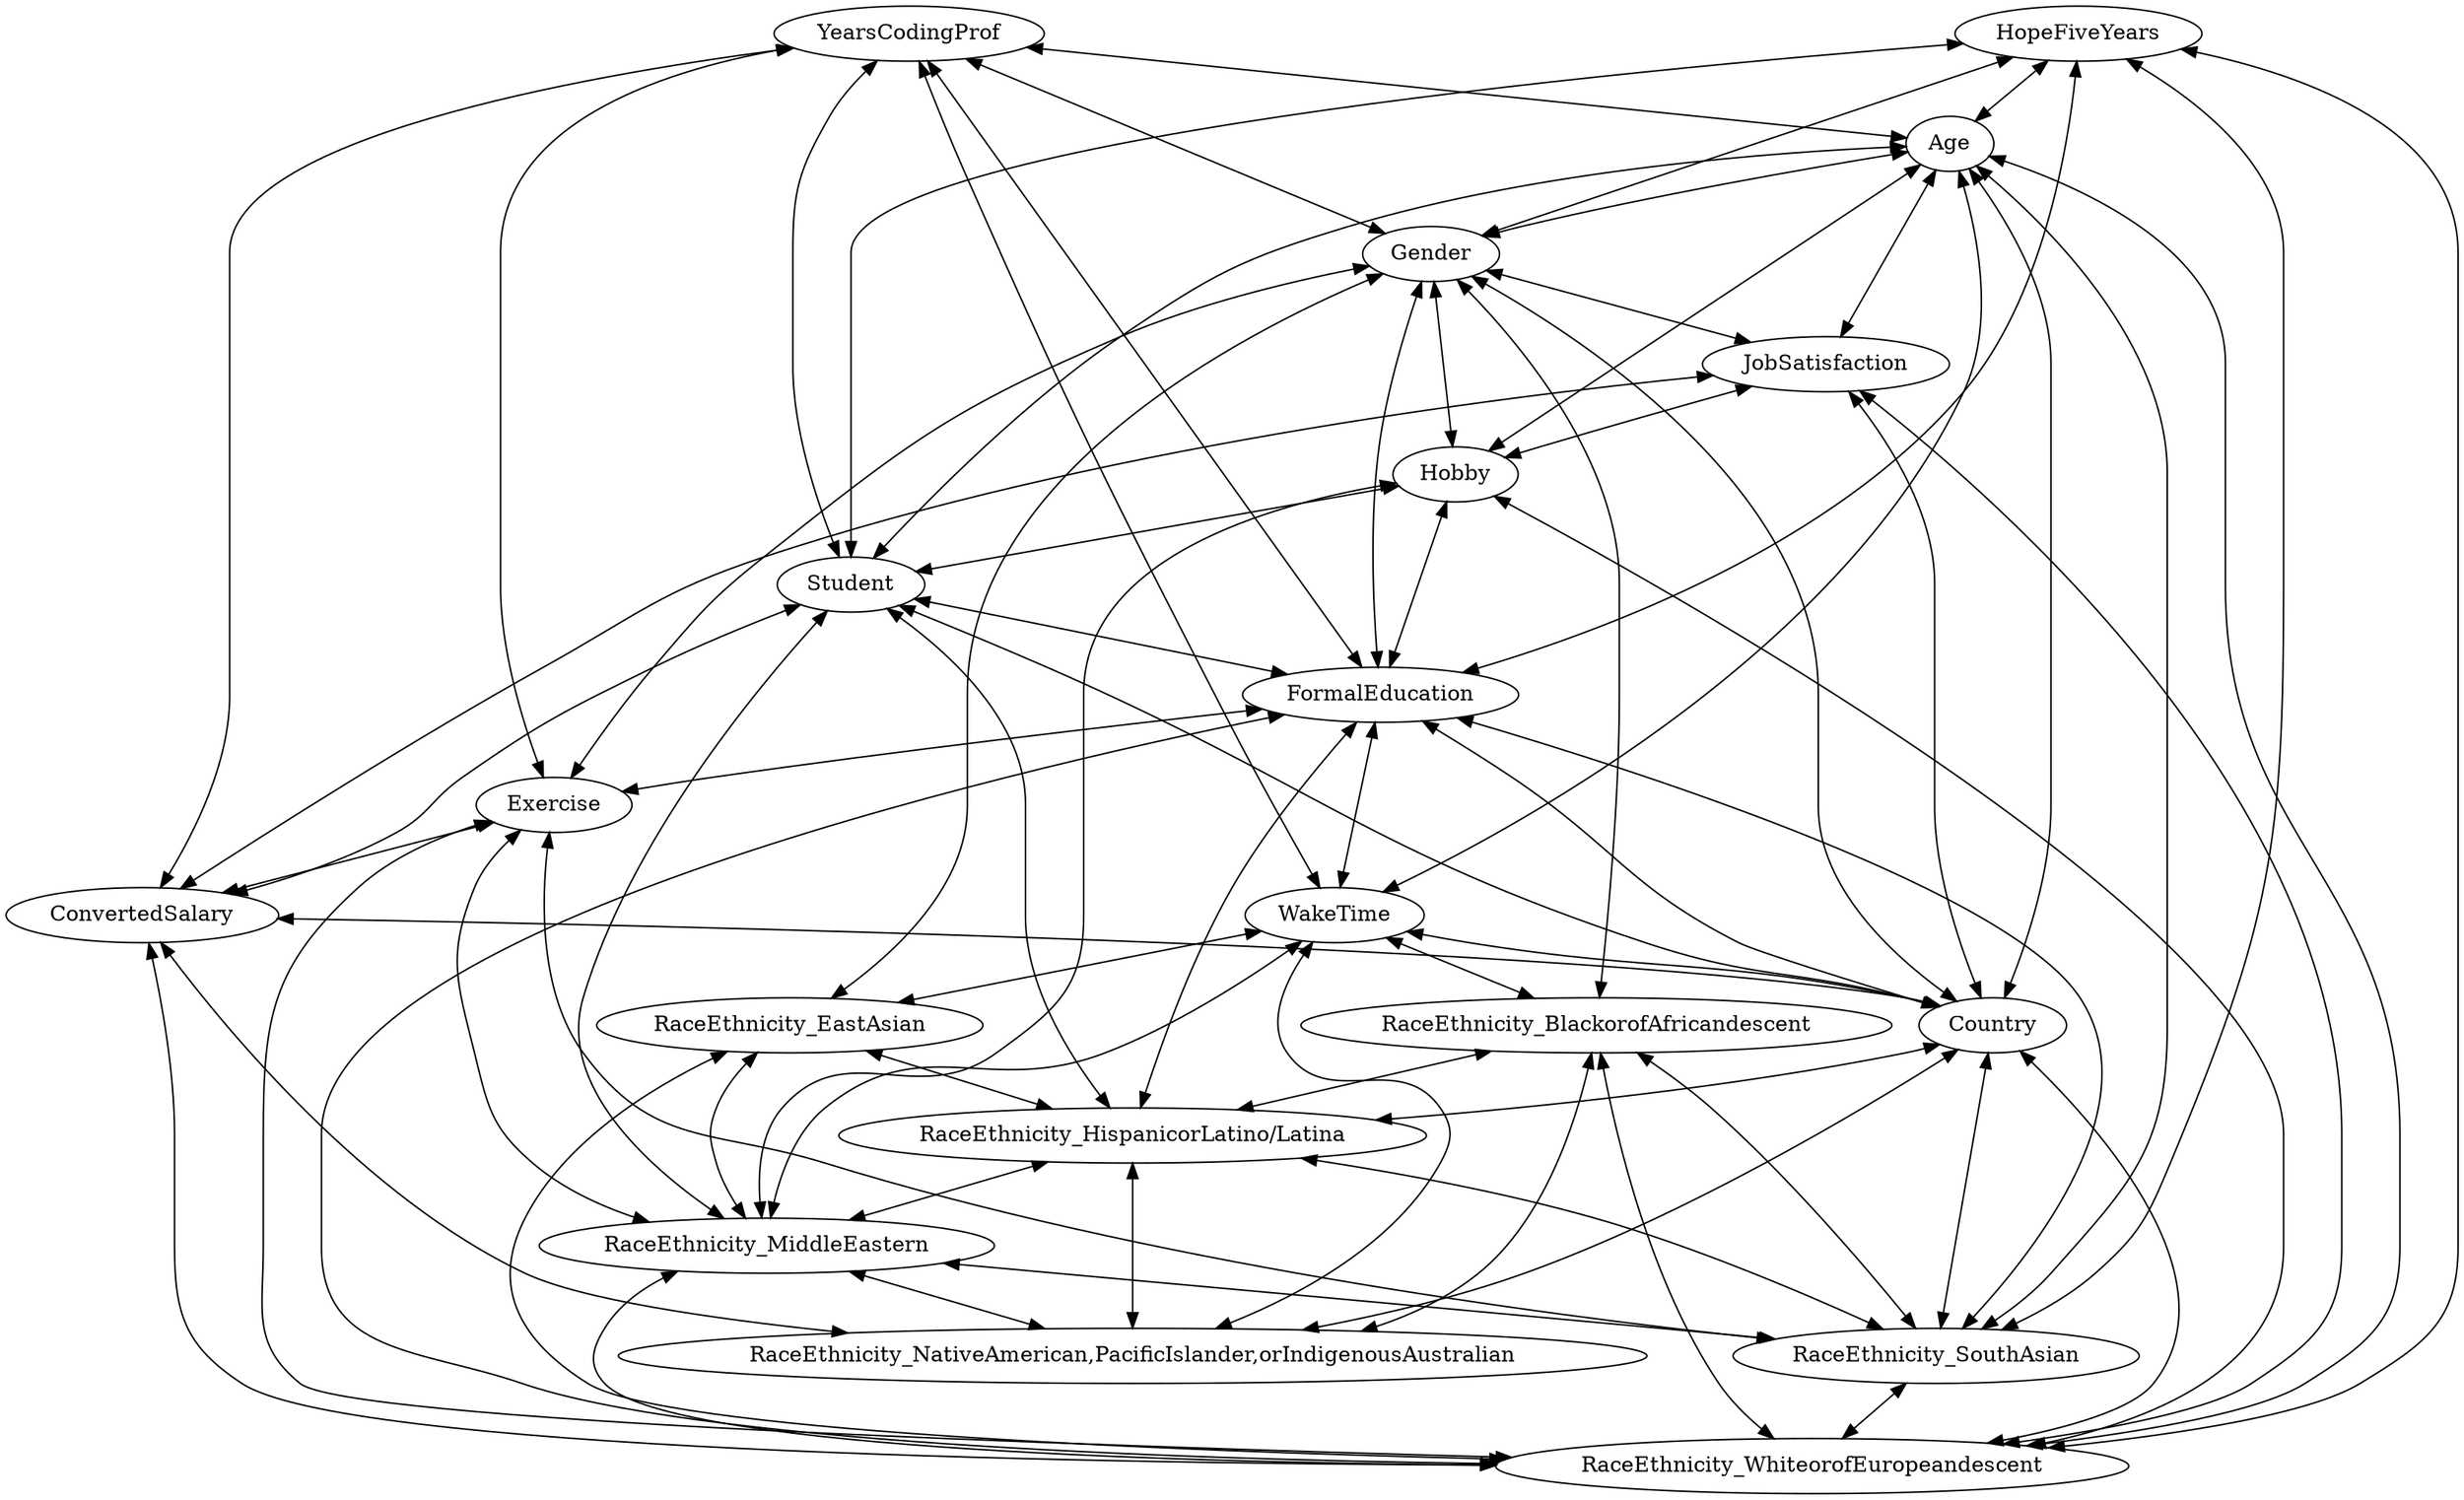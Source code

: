 digraph  {
dpi=200;
fontsize=18;
0 [label=X1];
0 [label="YearsCodingProf"];
1 [label=X2];
1 [label="HopeFiveYears"];
2 [label=X3];
2 [label="Age"];
3 [label=X4];
3 [label="Gender"];
4 [label=X5];
4 [label="JobSatisfaction"];
5 [label=X6];
5 [label="Hobby"];
6 [label=X7];
6 [label="Student"];
7 [label=X8];
7 [label="FormalEducation"];
8 [label=X9];
8 [label="WakeTime"];
9 [label=X10];
9 [label="Exercise"];
10 [label=X11];
10 [label="ConvertedSalary"];
11 [label=X12];
11 [label="Country"];
12 [label=X13];
12 [label="RaceEthnicity_BlackorofAfricandescent"];
13 [label=X14];
13 [label="RaceEthnicity_EastAsian"];
14 [label=X15];
14 [label="RaceEthnicity_HispanicorLatino/Latina"];
15 [label=X16];
15 [label="RaceEthnicity_MiddleEastern"];
16 [label=X17];
16 [label="RaceEthnicity_NativeAmerican,PacificIslander,orIndigenousAustralian"];
17 [label=X18];
17 [label="RaceEthnicity_SouthAsian"];
18 [label=X19];
18 [label="RaceEthnicity_WhiteorofEuropeandescent"];
0 -> 2  [arrowhead=normal, arrowtail=normal, dir=both];
0 -> 3  [arrowhead=normal, arrowtail=normal, dir=both];
0 -> 6  [arrowhead=normal, arrowtail=normal, dir=both];
0 -> 7  [arrowhead=normal, arrowtail=normal, dir=both];
0 -> 8  [arrowhead=normal, arrowtail=normal, dir=both];
0 -> 9  [arrowhead=normal, arrowtail=normal, dir=both];
0 -> 10  [arrowhead=normal, arrowtail=normal, dir=both];
1 -> 2  [arrowhead=normal, arrowtail=normal, dir=both];
1 -> 3  [arrowhead=normal, arrowtail=normal, dir=both];
1 -> 6  [arrowhead=normal, arrowtail=normal, dir=both];
1 -> 7  [arrowhead=normal, arrowtail=normal, dir=both];
1 -> 17  [arrowhead=normal, arrowtail=normal, dir=both];
1 -> 18  [arrowhead=normal, arrowtail=normal, dir=both];
2 -> 3  [arrowhead=normal, arrowtail=normal, dir=both];
2 -> 4  [arrowhead=normal, arrowtail=normal, dir=both];
2 -> 5  [arrowhead=normal, arrowtail=normal, dir=both];
2 -> 6  [arrowhead=normal, arrowtail=normal, dir=both];
2 -> 8  [arrowhead=normal, arrowtail=normal, dir=both];
2 -> 11  [arrowhead=normal, arrowtail=normal, dir=both];
2 -> 17  [arrowhead=normal, arrowtail=normal, dir=both];
2 -> 18  [arrowhead=normal, arrowtail=normal, dir=both];
3 -> 4  [arrowhead=normal, arrowtail=normal, dir=both];
3 -> 5  [arrowhead=normal, arrowtail=normal, dir=both];
3 -> 7  [arrowhead=normal, arrowtail=normal, dir=both];
3 -> 9  [arrowhead=normal, arrowtail=normal, dir=both];
3 -> 11  [arrowhead=normal, arrowtail=normal, dir=both];
3 -> 12  [arrowhead=normal, arrowtail=normal, dir=both];
3 -> 13  [arrowhead=normal, arrowtail=normal, dir=both];
4 -> 5  [arrowhead=normal, arrowtail=normal, dir=both];
4 -> 10  [arrowhead=normal, arrowtail=normal, dir=both];
4 -> 11  [arrowhead=normal, arrowtail=normal, dir=both];
4 -> 18  [arrowhead=normal, arrowtail=normal, dir=both];
5 -> 6  [arrowhead=normal, arrowtail=normal, dir=both];
5 -> 7  [arrowhead=normal, arrowtail=normal, dir=both];
5 -> 15  [arrowhead=normal, arrowtail=normal, dir=both];
5 -> 18  [arrowhead=normal, arrowtail=normal, dir=both];
6 -> 7  [arrowhead=normal, arrowtail=normal, dir=both];
6 -> 10  [arrowhead=normal, arrowtail=normal, dir=both];
6 -> 11  [arrowhead=normal, arrowtail=normal, dir=both];
6 -> 14  [arrowhead=normal, arrowtail=normal, dir=both];
6 -> 15  [arrowhead=normal, arrowtail=normal, dir=both];
7 -> 8  [arrowhead=normal, arrowtail=normal, dir=both];
7 -> 9  [arrowhead=normal, arrowtail=normal, dir=both];
7 -> 11  [arrowhead=normal, arrowtail=normal, dir=both];
7 -> 14  [arrowhead=normal, arrowtail=normal, dir=both];
7 -> 17  [arrowhead=normal, arrowtail=normal, dir=both];
7 -> 18  [arrowhead=normal, arrowtail=normal, dir=both];
8 -> 11  [arrowhead=normal, arrowtail=normal, dir=both];
8 -> 12  [arrowhead=normal, arrowtail=normal, dir=both];
8 -> 13  [arrowhead=normal, arrowtail=normal, dir=both];
8 -> 15  [arrowhead=normal, arrowtail=normal, dir=both];
8 -> 16  [arrowhead=normal, arrowtail=normal, dir=both];
9 -> 10  [arrowhead=normal, arrowtail=normal, dir=both];
9 -> 15  [arrowhead=normal, arrowtail=normal, dir=both];
9 -> 17  [arrowhead=normal, arrowtail=normal, dir=both];
9 -> 18  [arrowhead=normal, arrowtail=normal, dir=both];
10 -> 11  [arrowhead=normal, arrowtail=normal, dir=both];
10 -> 16  [arrowhead=normal, arrowtail=normal, dir=both];
10 -> 18  [arrowhead=normal, arrowtail=normal, dir=both];
11 -> 14  [arrowhead=normal, arrowtail=normal, dir=both];
11 -> 16  [arrowhead=normal, arrowtail=normal, dir=both];
11 -> 17  [arrowhead=normal, arrowtail=normal, dir=both];
11 -> 18  [arrowhead=normal, arrowtail=normal, dir=both];
12 -> 14  [arrowhead=normal, arrowtail=normal, dir=both];
12 -> 16  [arrowhead=normal, arrowtail=normal, dir=both];
12 -> 17  [arrowhead=normal, arrowtail=normal, dir=both];
12 -> 18  [arrowhead=normal, arrowtail=normal, dir=both];
13 -> 14  [arrowhead=normal, arrowtail=normal, dir=both];
13 -> 15  [arrowhead=normal, arrowtail=normal, dir=both];
13 -> 18  [arrowhead=normal, arrowtail=normal, dir=both];
14 -> 15  [arrowhead=normal, arrowtail=normal, dir=both];
14 -> 16  [arrowhead=normal, arrowtail=normal, dir=both];
14 -> 17  [arrowhead=normal, arrowtail=normal, dir=both];
15 -> 16  [arrowhead=normal, arrowtail=normal, dir=both];
15 -> 17  [arrowhead=normal, arrowtail=normal, dir=both];
15 -> 18  [arrowhead=normal, arrowtail=normal, dir=both];
17 -> 18  [arrowhead=normal, arrowtail=normal, dir=both];
}
